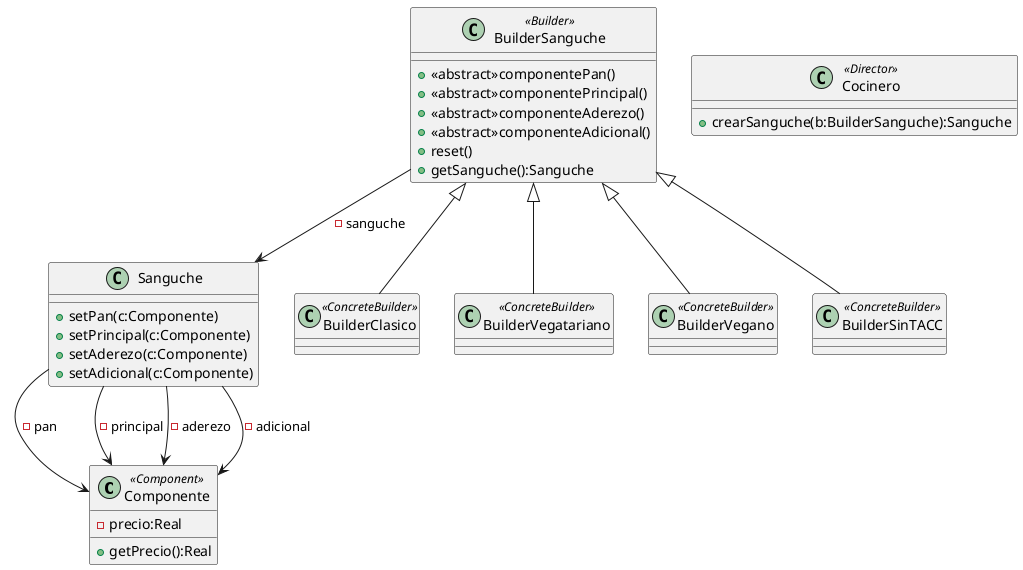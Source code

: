 @startuml

class Componente <<Component>>{
-precio:Real
+getPrecio():Real
}
class Sanguche {
+setPan(c:Componente)
+setPrincipal(c:Componente)
+setAderezo(c:Componente)
+setAdicional(c:Componente)
}
Sanguche --> Componente : -pan
Sanguche --> Componente : -principal
Sanguche --> Componente : -aderezo
Sanguche --> Componente : -adicional

class Cocinero <<Director>>{
+crearSanguche(b:BuilderSanguche):Sanguche
}

class BuilderSanguche <<Builder>> {
+<<abstract>>componentePan()
+<<abstract>>componentePrincipal()
+<<abstract>>componenteAderezo()
+<<abstract>>componenteAdicional()
+reset()
+getSanguche():Sanguche
}
BuilderSanguche --> Sanguche : -sanguche

class BuilderClasico <<ConcreteBuilder>> extends BuilderSanguche{}
class BuilderVegatariano <<ConcreteBuilder>> extends BuilderSanguche {}
class BuilderVegano <<ConcreteBuilder>> extends BuilderSanguche {}
class BuilderSinTACC <<ConcreteBuilder>> extends BuilderSanguche {}

@enduml

